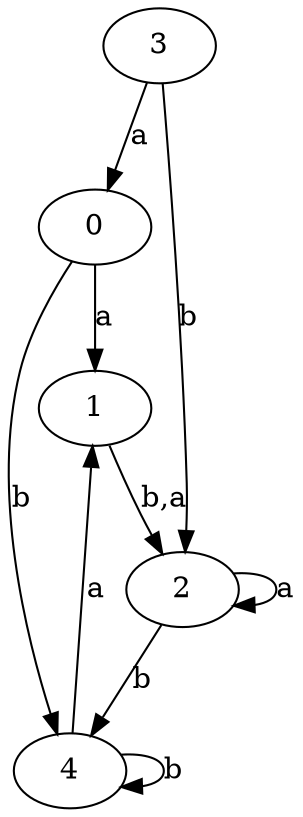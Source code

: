 digraph {
 ranksep=0.5;
 d2tdocpreamble = "\usetikzlibrary{automata}";
 d2tfigpreamble = "\tikzstyle{every state}= [ draw=blue!50,very thick,fill=blue!20]  \tikzstyle{auto}= [fill=white]";
 node [style="state"];
 edge [lblstyle="auto",topath="bend right", len=4  ]
  "0" [label="0",style = "state, accepting"];
  "1" [label="1",];
  "2" [label="2",style = "state, initial"];
  "3" [label="3",];
  "4" [label="4",];
  "0" -> "1" [label="a"];
  "0" -> "4" [label="b"];
  "1" -> "2" [label="b,a"];
  "2" -> "2" [label="a",topath="loop above"];
  "2" -> "4" [label="b"];
  "3" -> "0" [label="a"];
  "3" -> "2" [label="b"];
  "4" -> "1" [label="a"];
  "4" -> "4" [label="b",topath="loop above"];
}